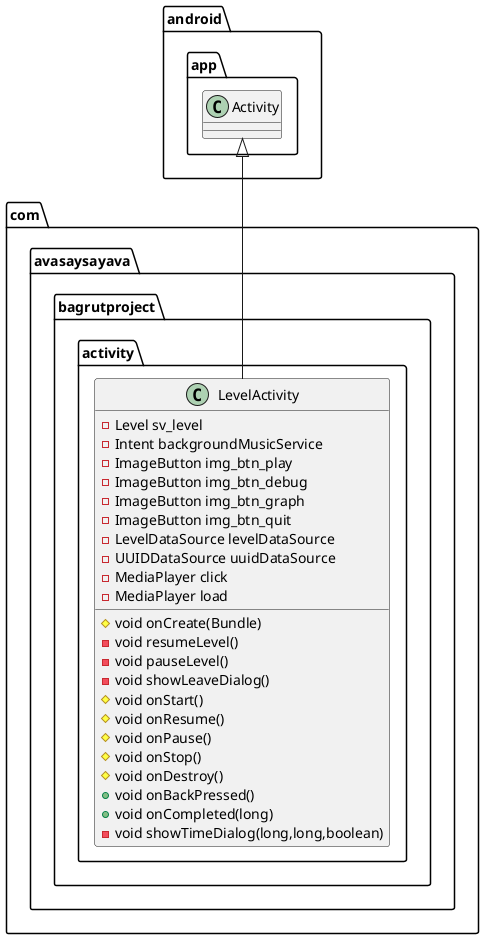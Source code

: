 @startuml
class com.avasaysayava.bagrutproject.activity.LevelActivity {
- Level sv_level
- Intent backgroundMusicService
- ImageButton img_btn_play
- ImageButton img_btn_debug
- ImageButton img_btn_graph
- ImageButton img_btn_quit
- LevelDataSource levelDataSource
- UUIDDataSource uuidDataSource
- MediaPlayer click
- MediaPlayer load
# void onCreate(Bundle)
- void resumeLevel()
- void pauseLevel()
- void showLeaveDialog()
# void onStart()
# void onResume()
# void onPause()
# void onStop()
# void onDestroy()
+ void onBackPressed()
+ void onCompleted(long)
- void showTimeDialog(long,long,boolean)
}




android.app.Activity <|-- com.avasaysayava.bagrutproject.activity.LevelActivity
@enduml